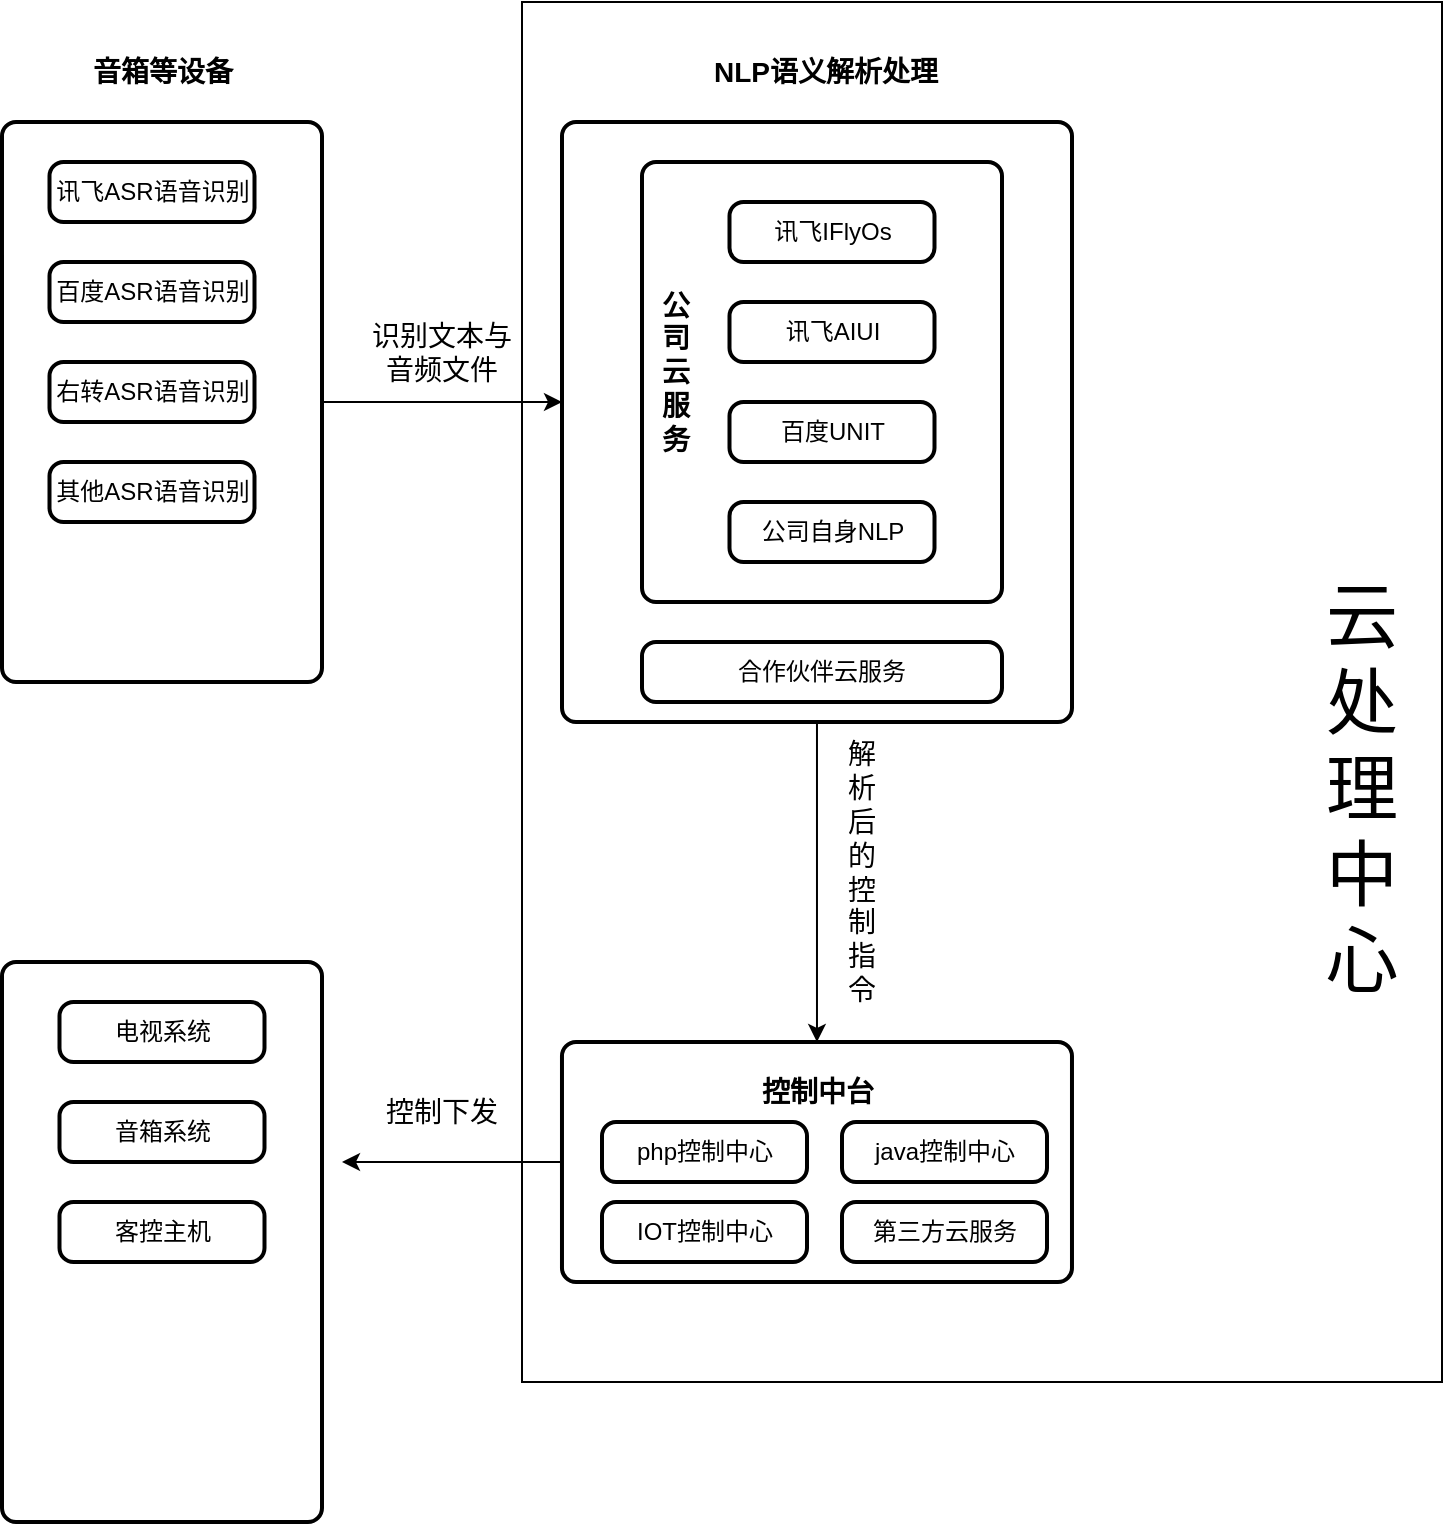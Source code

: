 <mxfile version="19.0.1" type="github">
  <diagram id="C5RBs43oDa-KdzZeNtuy" name="Page-1">
    <mxGraphModel dx="1022" dy="436" grid="1" gridSize="10" guides="1" tooltips="1" connect="1" arrows="1" fold="1" page="1" pageScale="1" pageWidth="827" pageHeight="1169" math="0" shadow="0">
      <root>
        <mxCell id="WIyWlLk6GJQsqaUBKTNV-0" />
        <mxCell id="WIyWlLk6GJQsqaUBKTNV-1" parent="WIyWlLk6GJQsqaUBKTNV-0" />
        <mxCell id="FcIwA06-muSB1HyyLoGR-0" value="" style="rounded=0;whiteSpace=wrap;html=1;" vertex="1" parent="WIyWlLk6GJQsqaUBKTNV-1">
          <mxGeometry x="310" y="80" width="460" height="690" as="geometry" />
        </mxCell>
        <mxCell id="bHCf5uEe8l9tKa_vkYOb-26" style="edgeStyle=orthogonalEdgeStyle;rounded=0;orthogonalLoop=1;jettySize=auto;html=1;fontSize=14;entryX=0.5;entryY=0;entryDx=0;entryDy=0;" parent="WIyWlLk6GJQsqaUBKTNV-1" source="bHCf5uEe8l9tKa_vkYOb-20" target="bHCf5uEe8l9tKa_vkYOb-27" edge="1">
          <mxGeometry relative="1" as="geometry">
            <mxPoint x="457" y="560" as="targetPoint" />
          </mxGeometry>
        </mxCell>
        <mxCell id="bHCf5uEe8l9tKa_vkYOb-20" value="" style="rounded=1;whiteSpace=wrap;html=1;absoluteArcSize=1;arcSize=14;strokeWidth=2;" parent="WIyWlLk6GJQsqaUBKTNV-1" vertex="1">
          <mxGeometry x="330" y="140" width="255" height="300" as="geometry" />
        </mxCell>
        <mxCell id="bHCf5uEe8l9tKa_vkYOb-11" style="edgeStyle=orthogonalEdgeStyle;rounded=0;orthogonalLoop=1;jettySize=auto;html=1;fontSize=14;" parent="WIyWlLk6GJQsqaUBKTNV-1" source="bHCf5uEe8l9tKa_vkYOb-3" edge="1">
          <mxGeometry relative="1" as="geometry">
            <mxPoint x="330" y="280" as="targetPoint" />
          </mxGeometry>
        </mxCell>
        <mxCell id="bHCf5uEe8l9tKa_vkYOb-3" value="" style="rounded=1;whiteSpace=wrap;html=1;absoluteArcSize=1;arcSize=14;strokeWidth=2;" parent="WIyWlLk6GJQsqaUBKTNV-1" vertex="1">
          <mxGeometry x="50" y="140" width="160" height="280" as="geometry" />
        </mxCell>
        <mxCell id="bHCf5uEe8l9tKa_vkYOb-4" value="讯飞ASR语音识别" style="rounded=1;whiteSpace=wrap;html=1;absoluteArcSize=1;arcSize=14;strokeWidth=2;" parent="WIyWlLk6GJQsqaUBKTNV-1" vertex="1">
          <mxGeometry x="73.75" y="160" width="102.5" height="30" as="geometry" />
        </mxCell>
        <mxCell id="bHCf5uEe8l9tKa_vkYOb-5" value="&lt;font style=&quot;font-size: 14px;&quot;&gt;&lt;b&gt;音箱等设备&lt;/b&gt;&lt;/font&gt;" style="text;html=1;strokeColor=none;fillColor=none;align=center;verticalAlign=middle;whiteSpace=wrap;rounded=0;" parent="WIyWlLk6GJQsqaUBKTNV-1" vertex="1">
          <mxGeometry x="92.5" y="100" width="75" height="30" as="geometry" />
        </mxCell>
        <mxCell id="bHCf5uEe8l9tKa_vkYOb-6" value="百度ASR语音识别" style="rounded=1;whiteSpace=wrap;html=1;absoluteArcSize=1;arcSize=14;strokeWidth=2;" parent="WIyWlLk6GJQsqaUBKTNV-1" vertex="1">
          <mxGeometry x="73.75" y="210" width="102.5" height="30" as="geometry" />
        </mxCell>
        <mxCell id="bHCf5uEe8l9tKa_vkYOb-7" value="右转ASR语音识别" style="rounded=1;whiteSpace=wrap;html=1;absoluteArcSize=1;arcSize=14;strokeWidth=2;" parent="WIyWlLk6GJQsqaUBKTNV-1" vertex="1">
          <mxGeometry x="73.75" y="260" width="102.5" height="30" as="geometry" />
        </mxCell>
        <mxCell id="bHCf5uEe8l9tKa_vkYOb-10" value="其他ASR语音识别" style="rounded=1;whiteSpace=wrap;html=1;absoluteArcSize=1;arcSize=14;strokeWidth=2;" parent="WIyWlLk6GJQsqaUBKTNV-1" vertex="1">
          <mxGeometry x="73.75" y="310" width="102.5" height="30" as="geometry" />
        </mxCell>
        <mxCell id="bHCf5uEe8l9tKa_vkYOb-12" value="识别文本与音频文件" style="text;html=1;strokeColor=none;fillColor=none;align=center;verticalAlign=middle;whiteSpace=wrap;rounded=0;fontSize=14;" parent="WIyWlLk6GJQsqaUBKTNV-1" vertex="1">
          <mxGeometry x="230" y="240" width="80" height="30" as="geometry" />
        </mxCell>
        <mxCell id="bHCf5uEe8l9tKa_vkYOb-13" value="" style="rounded=1;whiteSpace=wrap;html=1;absoluteArcSize=1;arcSize=14;strokeWidth=2;" parent="WIyWlLk6GJQsqaUBKTNV-1" vertex="1">
          <mxGeometry x="370" y="160" width="180" height="220" as="geometry" />
        </mxCell>
        <mxCell id="bHCf5uEe8l9tKa_vkYOb-15" value="讯飞IFlyOs" style="rounded=1;whiteSpace=wrap;html=1;absoluteArcSize=1;arcSize=14;strokeWidth=2;" parent="WIyWlLk6GJQsqaUBKTNV-1" vertex="1">
          <mxGeometry x="413.75" y="180" width="102.5" height="30" as="geometry" />
        </mxCell>
        <mxCell id="bHCf5uEe8l9tKa_vkYOb-16" value="讯飞AIUI" style="rounded=1;whiteSpace=wrap;html=1;absoluteArcSize=1;arcSize=14;strokeWidth=2;" parent="WIyWlLk6GJQsqaUBKTNV-1" vertex="1">
          <mxGeometry x="413.75" y="230" width="102.5" height="30" as="geometry" />
        </mxCell>
        <mxCell id="bHCf5uEe8l9tKa_vkYOb-17" value="百度UNIT" style="rounded=1;whiteSpace=wrap;html=1;absoluteArcSize=1;arcSize=14;strokeWidth=2;" parent="WIyWlLk6GJQsqaUBKTNV-1" vertex="1">
          <mxGeometry x="413.75" y="280" width="102.5" height="30" as="geometry" />
        </mxCell>
        <mxCell id="bHCf5uEe8l9tKa_vkYOb-18" value="公司自身NLP" style="rounded=1;whiteSpace=wrap;html=1;absoluteArcSize=1;arcSize=14;strokeWidth=2;" parent="WIyWlLk6GJQsqaUBKTNV-1" vertex="1">
          <mxGeometry x="413.75" y="330" width="102.5" height="30" as="geometry" />
        </mxCell>
        <mxCell id="bHCf5uEe8l9tKa_vkYOb-21" value="&lt;font style=&quot;font-size: 14px;&quot;&gt;&lt;b&gt;NLP语义解析处理&lt;/b&gt;&lt;/font&gt;" style="text;html=1;strokeColor=none;fillColor=none;align=center;verticalAlign=middle;whiteSpace=wrap;rounded=0;" parent="WIyWlLk6GJQsqaUBKTNV-1" vertex="1">
          <mxGeometry x="403.75" y="100" width="116.25" height="30" as="geometry" />
        </mxCell>
        <mxCell id="bHCf5uEe8l9tKa_vkYOb-22" value="合作伙伴云服务" style="rounded=1;whiteSpace=wrap;html=1;absoluteArcSize=1;arcSize=14;strokeWidth=2;" parent="WIyWlLk6GJQsqaUBKTNV-1" vertex="1">
          <mxGeometry x="370" y="400" width="180" height="30" as="geometry" />
        </mxCell>
        <mxCell id="bHCf5uEe8l9tKa_vkYOb-23" value="&lt;font style=&quot;font-size: 14px;&quot;&gt;&lt;b&gt;公司云服务&lt;/b&gt;&lt;/font&gt;" style="text;html=1;strokeColor=none;fillColor=none;align=center;verticalAlign=middle;whiteSpace=wrap;rounded=0;" parent="WIyWlLk6GJQsqaUBKTNV-1" vertex="1">
          <mxGeometry x="380" y="210" width="13.75" height="110" as="geometry" />
        </mxCell>
        <mxCell id="bHCf5uEe8l9tKa_vkYOb-31" style="edgeStyle=orthogonalEdgeStyle;rounded=0;orthogonalLoop=1;jettySize=auto;html=1;fontSize=14;" parent="WIyWlLk6GJQsqaUBKTNV-1" source="bHCf5uEe8l9tKa_vkYOb-27" edge="1">
          <mxGeometry relative="1" as="geometry">
            <mxPoint x="220" y="660" as="targetPoint" />
          </mxGeometry>
        </mxCell>
        <mxCell id="bHCf5uEe8l9tKa_vkYOb-27" value="" style="rounded=1;whiteSpace=wrap;html=1;absoluteArcSize=1;arcSize=14;strokeWidth=2;" parent="WIyWlLk6GJQsqaUBKTNV-1" vertex="1">
          <mxGeometry x="329.99" y="600" width="255" height="120" as="geometry" />
        </mxCell>
        <mxCell id="bHCf5uEe8l9tKa_vkYOb-28" value="&lt;span style=&quot;font-size: 14px;&quot;&gt;&lt;b&gt;控制中台&lt;/b&gt;&lt;/span&gt;" style="text;html=1;strokeColor=none;fillColor=none;align=center;verticalAlign=middle;whiteSpace=wrap;rounded=0;" parent="WIyWlLk6GJQsqaUBKTNV-1" vertex="1">
          <mxGeometry x="400" y="610" width="116.25" height="30" as="geometry" />
        </mxCell>
        <mxCell id="bHCf5uEe8l9tKa_vkYOb-29" value="解析后的控制指令" style="text;html=1;strokeColor=none;fillColor=none;align=center;verticalAlign=middle;whiteSpace=wrap;rounded=0;fontSize=14;" parent="WIyWlLk6GJQsqaUBKTNV-1" vertex="1">
          <mxGeometry x="470" y="490" width="20" height="50" as="geometry" />
        </mxCell>
        <mxCell id="bHCf5uEe8l9tKa_vkYOb-32" value="控制下发" style="text;html=1;strokeColor=none;fillColor=none;align=center;verticalAlign=middle;whiteSpace=wrap;rounded=0;fontSize=14;" parent="WIyWlLk6GJQsqaUBKTNV-1" vertex="1">
          <mxGeometry x="240" y="620" width="60" height="30" as="geometry" />
        </mxCell>
        <mxCell id="bHCf5uEe8l9tKa_vkYOb-33" value="" style="rounded=1;whiteSpace=wrap;html=1;absoluteArcSize=1;arcSize=14;strokeWidth=2;" parent="WIyWlLk6GJQsqaUBKTNV-1" vertex="1">
          <mxGeometry x="50" y="560" width="160" height="280" as="geometry" />
        </mxCell>
        <mxCell id="bHCf5uEe8l9tKa_vkYOb-34" value="电视系统" style="rounded=1;whiteSpace=wrap;html=1;absoluteArcSize=1;arcSize=14;strokeWidth=2;" parent="WIyWlLk6GJQsqaUBKTNV-1" vertex="1">
          <mxGeometry x="78.75" y="580" width="102.5" height="30" as="geometry" />
        </mxCell>
        <mxCell id="bHCf5uEe8l9tKa_vkYOb-35" value="音箱系统" style="rounded=1;whiteSpace=wrap;html=1;absoluteArcSize=1;arcSize=14;strokeWidth=2;" parent="WIyWlLk6GJQsqaUBKTNV-1" vertex="1">
          <mxGeometry x="78.75" y="630" width="102.5" height="30" as="geometry" />
        </mxCell>
        <mxCell id="bHCf5uEe8l9tKa_vkYOb-36" value="客控主机" style="rounded=1;whiteSpace=wrap;html=1;absoluteArcSize=1;arcSize=14;strokeWidth=2;" parent="WIyWlLk6GJQsqaUBKTNV-1" vertex="1">
          <mxGeometry x="78.75" y="680" width="102.5" height="30" as="geometry" />
        </mxCell>
        <mxCell id="bHCf5uEe8l9tKa_vkYOb-38" value="php控制中心" style="rounded=1;whiteSpace=wrap;html=1;absoluteArcSize=1;arcSize=14;strokeWidth=2;" parent="WIyWlLk6GJQsqaUBKTNV-1" vertex="1">
          <mxGeometry x="350" y="640" width="102.5" height="30" as="geometry" />
        </mxCell>
        <mxCell id="bHCf5uEe8l9tKa_vkYOb-39" value="java控制中心" style="rounded=1;whiteSpace=wrap;html=1;absoluteArcSize=1;arcSize=14;strokeWidth=2;" parent="WIyWlLk6GJQsqaUBKTNV-1" vertex="1">
          <mxGeometry x="470" y="640" width="102.5" height="30" as="geometry" />
        </mxCell>
        <mxCell id="bHCf5uEe8l9tKa_vkYOb-40" value="IOT控制中心" style="rounded=1;whiteSpace=wrap;html=1;absoluteArcSize=1;arcSize=14;strokeWidth=2;" parent="WIyWlLk6GJQsqaUBKTNV-1" vertex="1">
          <mxGeometry x="350" y="680" width="102.5" height="30" as="geometry" />
        </mxCell>
        <mxCell id="bHCf5uEe8l9tKa_vkYOb-41" value="第三方云服务" style="rounded=1;whiteSpace=wrap;html=1;absoluteArcSize=1;arcSize=14;strokeWidth=2;" parent="WIyWlLk6GJQsqaUBKTNV-1" vertex="1">
          <mxGeometry x="470" y="680" width="102.5" height="30" as="geometry" />
        </mxCell>
        <mxCell id="FcIwA06-muSB1HyyLoGR-1" value="&lt;font style=&quot;font-size: 36px;&quot;&gt;云处理中心&lt;/font&gt;" style="text;html=1;strokeColor=none;fillColor=none;align=center;verticalAlign=middle;whiteSpace=wrap;rounded=0;rotation=0;" vertex="1" parent="WIyWlLk6GJQsqaUBKTNV-1">
          <mxGeometry x="700" y="360" width="60" height="225" as="geometry" />
        </mxCell>
      </root>
    </mxGraphModel>
  </diagram>
</mxfile>
